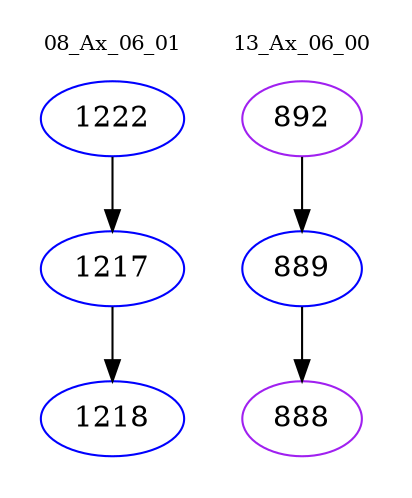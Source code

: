 digraph{
subgraph cluster_0 {
color = white
label = "08_Ax_06_01";
fontsize=10;
T0_1222 [label="1222", color="blue"]
T0_1222 -> T0_1217 [color="black"]
T0_1217 [label="1217", color="blue"]
T0_1217 -> T0_1218 [color="black"]
T0_1218 [label="1218", color="blue"]
}
subgraph cluster_1 {
color = white
label = "13_Ax_06_00";
fontsize=10;
T1_892 [label="892", color="purple"]
T1_892 -> T1_889 [color="black"]
T1_889 [label="889", color="blue"]
T1_889 -> T1_888 [color="black"]
T1_888 [label="888", color="purple"]
}
}
